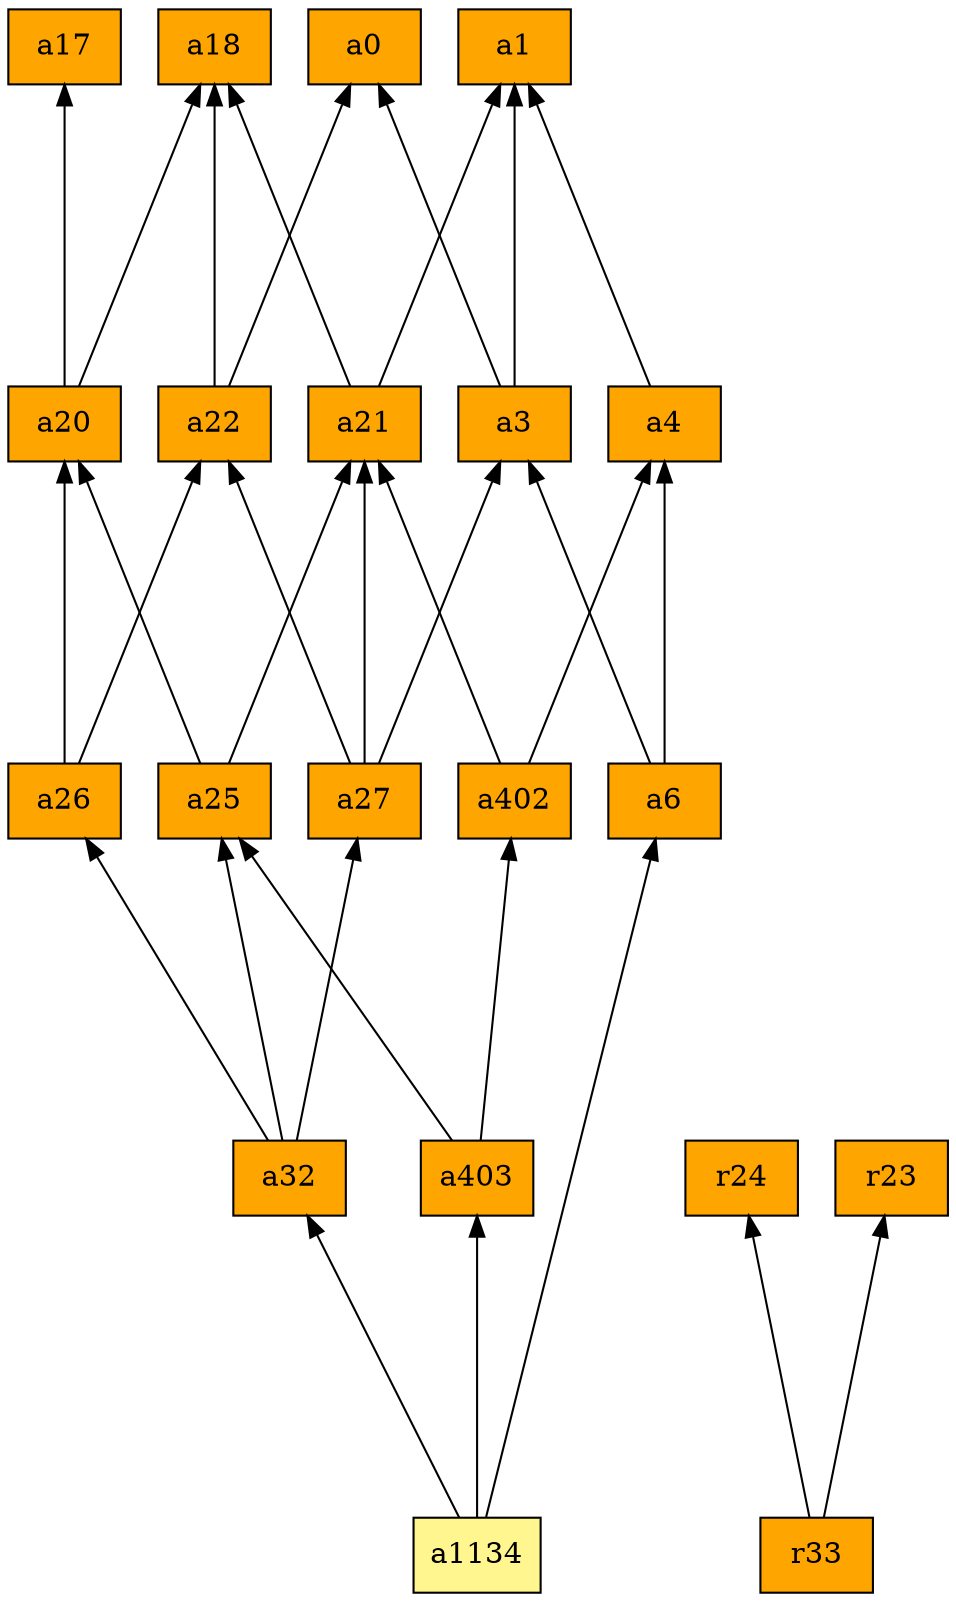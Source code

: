 digraph G {
rankdir=BT;ranksep="2.0";
"a32" [shape=record,fillcolor=orange,style=filled,label="{a32}"];
"a3" [shape=record,fillcolor=orange,style=filled,label="{a3}"];
"a17" [shape=record,fillcolor=orange,style=filled,label="{a17}"];
"a25" [shape=record,fillcolor=orange,style=filled,label="{a25}"];
"a402" [shape=record,fillcolor=orange,style=filled,label="{a402}"];
"a18" [shape=record,fillcolor=orange,style=filled,label="{a18}"];
"a21" [shape=record,fillcolor=orange,style=filled,label="{a21}"];
"a403" [shape=record,fillcolor=orange,style=filled,label="{a403}"];
"a22" [shape=record,fillcolor=orange,style=filled,label="{a22}"];
"a1" [shape=record,fillcolor=orange,style=filled,label="{a1}"];
"a4" [shape=record,fillcolor=orange,style=filled,label="{a4}"];
"a20" [shape=record,fillcolor=orange,style=filled,label="{a20}"];
"r24" [shape=record,fillcolor=orange,style=filled,label="{r24}"];
"a26" [shape=record,fillcolor=orange,style=filled,label="{a26}"];
"r33" [shape=record,fillcolor=orange,style=filled,label="{r33}"];
"r23" [shape=record,fillcolor=orange,style=filled,label="{r23}"];
"a6" [shape=record,fillcolor=orange,style=filled,label="{a6}"];
"a1134" [shape=record,fillcolor=khaki1,style=filled,label="{a1134}"];
"a27" [shape=record,fillcolor=orange,style=filled,label="{a27}"];
"a0" [shape=record,fillcolor=orange,style=filled,label="{a0}"];
"a32" -> "a25"
"a32" -> "a27"
"a32" -> "a26"
"a3" -> "a1"
"a3" -> "a0"
"a25" -> "a20"
"a25" -> "a21"
"a402" -> "a21"
"a402" -> "a4"
"a21" -> "a1"
"a21" -> "a18"
"a403" -> "a25"
"a403" -> "a402"
"a22" -> "a0"
"a22" -> "a18"
"a4" -> "a1"
"a20" -> "a18"
"a20" -> "a17"
"a26" -> "a20"
"a26" -> "a22"
"r33" -> "r24"
"r33" -> "r23"
"a6" -> "a4"
"a6" -> "a3"
"a1134" -> "a32"
"a1134" -> "a6"
"a1134" -> "a403"
"a27" -> "a3"
"a27" -> "a21"
"a27" -> "a22"
}